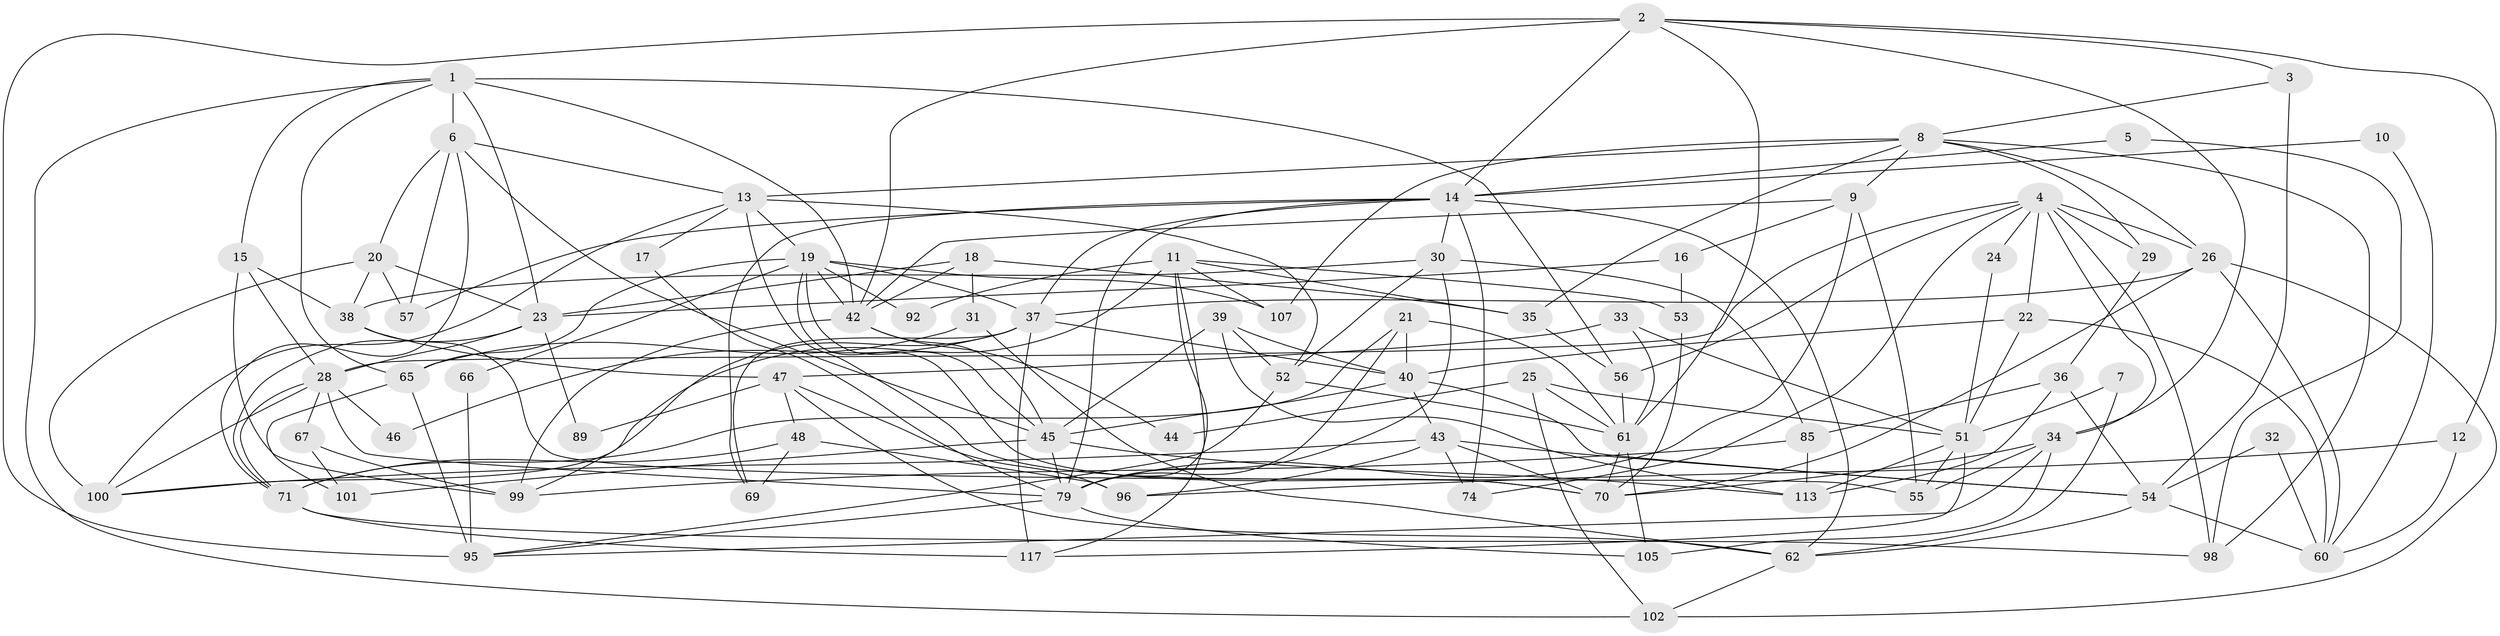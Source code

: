// Generated by graph-tools (version 1.1) at 2025/23/03/03/25 07:23:57]
// undirected, 78 vertices, 189 edges
graph export_dot {
graph [start="1"]
  node [color=gray90,style=filled];
  1 [super="+49"];
  2 [super="+110"];
  3;
  4 [super="+72"];
  5;
  6 [super="+50"];
  7;
  8 [super="+115"];
  9 [super="+83"];
  10;
  11 [super="+88"];
  12;
  13 [super="+97"];
  14 [super="+108"];
  15 [super="+114"];
  16;
  17;
  18 [super="+27"];
  19 [super="+64"];
  20 [super="+59"];
  21;
  22;
  23 [super="+103"];
  24;
  25 [super="+104"];
  26 [super="+78"];
  28 [super="+87"];
  29;
  30 [super="+93"];
  31;
  32;
  33;
  34 [super="+90"];
  35 [super="+41"];
  36;
  37 [super="+77"];
  38 [super="+94"];
  39;
  40 [super="+86"];
  42 [super="+73"];
  43 [super="+109"];
  44;
  45 [super="+118"];
  46;
  47 [super="+58"];
  48;
  51 [super="+63"];
  52 [super="+76"];
  53;
  54 [super="+119"];
  55 [super="+80"];
  56 [super="+84"];
  57 [super="+91"];
  60 [super="+112"];
  61 [super="+106"];
  62 [super="+68"];
  65;
  66;
  67;
  69;
  70 [super="+75"];
  71 [super="+81"];
  74;
  79 [super="+82"];
  85;
  89;
  92;
  95 [super="+116"];
  96;
  98;
  99;
  100;
  101;
  102;
  105 [super="+111"];
  107;
  113;
  117;
  1 -- 23;
  1 -- 102;
  1 -- 6;
  1 -- 42;
  1 -- 56;
  1 -- 65;
  1 -- 15;
  2 -- 3;
  2 -- 12;
  2 -- 95 [weight=2];
  2 -- 42;
  2 -- 34;
  2 -- 61;
  2 -- 14;
  3 -- 8;
  3 -- 54;
  4 -- 29;
  4 -- 22;
  4 -- 26;
  4 -- 56;
  4 -- 34;
  4 -- 98;
  4 -- 24;
  4 -- 74;
  4 -- 28;
  5 -- 98;
  5 -- 14;
  6 -- 20;
  6 -- 57;
  6 -- 45;
  6 -- 13;
  6 -- 71;
  7 -- 62;
  7 -- 51;
  8 -- 13;
  8 -- 9;
  8 -- 29;
  8 -- 35;
  8 -- 98;
  8 -- 107;
  8 -- 26;
  9 -- 42;
  9 -- 16;
  9 -- 79;
  9 -- 55;
  10 -- 60;
  10 -- 14;
  11 -- 53;
  11 -- 100;
  11 -- 117;
  11 -- 79 [weight=2];
  11 -- 35;
  11 -- 107;
  11 -- 92;
  12 -- 96;
  12 -- 60;
  13 -- 19;
  13 -- 100;
  13 -- 17;
  13 -- 52;
  13 -- 70;
  14 -- 37;
  14 -- 74;
  14 -- 30;
  14 -- 69;
  14 -- 62;
  14 -- 79;
  14 -- 57;
  15 -- 38;
  15 -- 99;
  15 -- 28;
  16 -- 23;
  16 -- 53;
  17 -- 79;
  18 -- 23;
  18 -- 35;
  18 -- 42;
  18 -- 31;
  19 -- 65;
  19 -- 45;
  19 -- 66;
  19 -- 70;
  19 -- 42;
  19 -- 37;
  19 -- 107;
  19 -- 92;
  20 -- 100;
  20 -- 23;
  20 -- 57;
  20 -- 38;
  21 -- 61;
  21 -- 79;
  21 -- 40;
  21 -- 71;
  22 -- 60;
  22 -- 51;
  22 -- 40;
  23 -- 89;
  23 -- 71;
  23 -- 28;
  24 -- 51;
  25 -- 102;
  25 -- 44;
  25 -- 61 [weight=2];
  25 -- 51;
  26 -- 37;
  26 -- 60;
  26 -- 102;
  26 -- 70;
  28 -- 46;
  28 -- 67;
  28 -- 71;
  28 -- 100;
  28 -- 79;
  29 -- 36;
  30 -- 52;
  30 -- 38;
  30 -- 79;
  30 -- 85;
  31 -- 62;
  31 -- 65;
  32 -- 54;
  32 -- 60;
  33 -- 61;
  33 -- 47;
  33 -- 51;
  34 -- 55;
  34 -- 105;
  34 -- 95;
  34 -- 70;
  35 -- 56;
  36 -- 54;
  36 -- 113;
  36 -- 85;
  37 -- 40;
  37 -- 99;
  37 -- 69;
  37 -- 117;
  37 -- 46;
  38 -- 55;
  38 -- 47;
  39 -- 113;
  39 -- 40 [weight=2];
  39 -- 52;
  39 -- 45;
  40 -- 43;
  40 -- 54;
  40 -- 45;
  42 -- 99;
  42 -- 44;
  42 -- 45;
  43 -- 100;
  43 -- 54;
  43 -- 74;
  43 -- 96;
  43 -- 70;
  45 -- 101;
  45 -- 113;
  45 -- 79;
  47 -- 89;
  47 -- 48;
  47 -- 96;
  47 -- 62;
  48 -- 71;
  48 -- 69;
  48 -- 96;
  51 -- 113;
  51 -- 117;
  51 -- 55;
  52 -- 95;
  52 -- 61;
  53 -- 70;
  54 -- 60 [weight=2];
  54 -- 62;
  56 -- 61;
  61 -- 105;
  61 -- 70;
  62 -- 102;
  65 -- 101;
  65 -- 95;
  66 -- 95;
  67 -- 101;
  67 -- 99;
  71 -- 117;
  71 -- 98;
  79 -- 105;
  79 -- 95;
  85 -- 99;
  85 -- 113;
}
